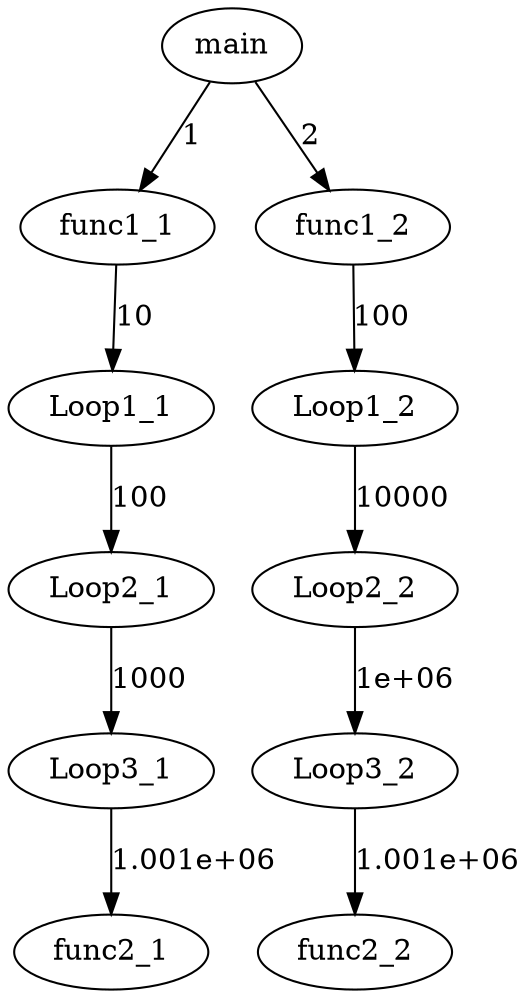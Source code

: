 digraph G {
func1_1->Loop1_1 [label="10"]
func1_2->Loop1_2 [label="100"]
Loop1_1->Loop2_1 [label="100"]
Loop1_2->Loop2_2 [label="10000"]
Loop2_1->Loop3_1 [label="1000"]
Loop2_2->Loop3_2 [label="1e+06"]
Loop3_1->func2_1 [label="1.001e+06"]
Loop3_2->func2_2 [label="1.001e+06"]
main->func1_1 [label="1"]
main->func1_2 [label="2"]
}
